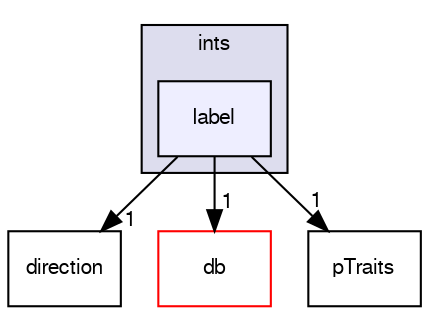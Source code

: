digraph "src/OpenFOAM/primitives/ints/label" {
  bgcolor=transparent;
  compound=true
  node [ fontsize="10", fontname="FreeSans"];
  edge [ labelfontsize="10", labelfontname="FreeSans"];
  subgraph clusterdir_086c067a0e64eeb439d30ae0c44248d8 {
    graph [ bgcolor="#ddddee", pencolor="black", label="ints" fontname="FreeSans", fontsize="10", URL="dir_086c067a0e64eeb439d30ae0c44248d8.html"]
  dir_2302b517842d451d321aaa19c73aa23e [shape=box, label="label", style="filled", fillcolor="#eeeeff", pencolor="black", URL="dir_2302b517842d451d321aaa19c73aa23e.html"];
  }
  dir_19dbf0591cffda9f7a5a990739e1850d [shape=box label="direction" URL="dir_19dbf0591cffda9f7a5a990739e1850d.html"];
  dir_63c634f7a7cfd679ac26c67fb30fc32f [shape=box label="db" color="red" URL="dir_63c634f7a7cfd679ac26c67fb30fc32f.html"];
  dir_a71222f4f105181f964ceb320add37f5 [shape=box label="pTraits" URL="dir_a71222f4f105181f964ceb320add37f5.html"];
  dir_2302b517842d451d321aaa19c73aa23e->dir_19dbf0591cffda9f7a5a990739e1850d [headlabel="1", labeldistance=1.5 headhref="dir_002191_002170.html"];
  dir_2302b517842d451d321aaa19c73aa23e->dir_63c634f7a7cfd679ac26c67fb30fc32f [headlabel="1", labeldistance=1.5 headhref="dir_002191_001787.html"];
  dir_2302b517842d451d321aaa19c73aa23e->dir_a71222f4f105181f964ceb320add37f5 [headlabel="1", labeldistance=1.5 headhref="dir_002191_002202.html"];
}

